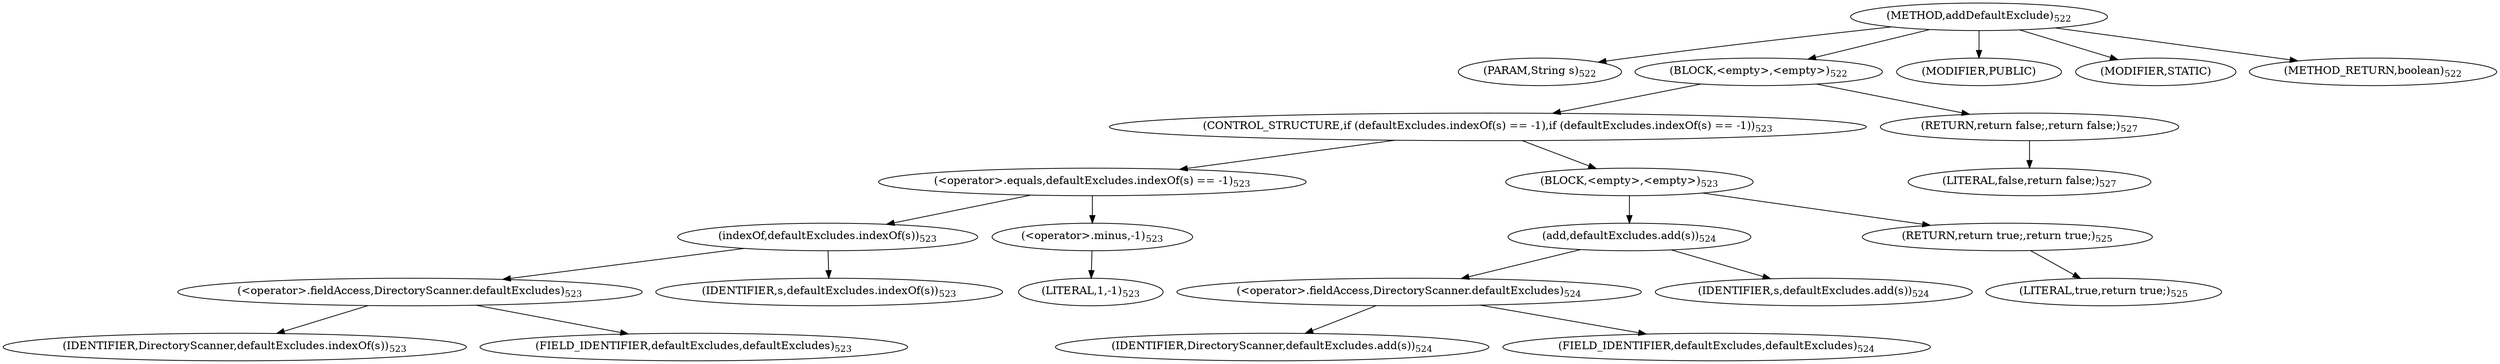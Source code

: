 digraph "addDefaultExclude" {  
"471" [label = <(METHOD,addDefaultExclude)<SUB>522</SUB>> ]
"472" [label = <(PARAM,String s)<SUB>522</SUB>> ]
"473" [label = <(BLOCK,&lt;empty&gt;,&lt;empty&gt;)<SUB>522</SUB>> ]
"474" [label = <(CONTROL_STRUCTURE,if (defaultExcludes.indexOf(s) == -1),if (defaultExcludes.indexOf(s) == -1))<SUB>523</SUB>> ]
"475" [label = <(&lt;operator&gt;.equals,defaultExcludes.indexOf(s) == -1)<SUB>523</SUB>> ]
"476" [label = <(indexOf,defaultExcludes.indexOf(s))<SUB>523</SUB>> ]
"477" [label = <(&lt;operator&gt;.fieldAccess,DirectoryScanner.defaultExcludes)<SUB>523</SUB>> ]
"478" [label = <(IDENTIFIER,DirectoryScanner,defaultExcludes.indexOf(s))<SUB>523</SUB>> ]
"479" [label = <(FIELD_IDENTIFIER,defaultExcludes,defaultExcludes)<SUB>523</SUB>> ]
"480" [label = <(IDENTIFIER,s,defaultExcludes.indexOf(s))<SUB>523</SUB>> ]
"481" [label = <(&lt;operator&gt;.minus,-1)<SUB>523</SUB>> ]
"482" [label = <(LITERAL,1,-1)<SUB>523</SUB>> ]
"483" [label = <(BLOCK,&lt;empty&gt;,&lt;empty&gt;)<SUB>523</SUB>> ]
"484" [label = <(add,defaultExcludes.add(s))<SUB>524</SUB>> ]
"485" [label = <(&lt;operator&gt;.fieldAccess,DirectoryScanner.defaultExcludes)<SUB>524</SUB>> ]
"486" [label = <(IDENTIFIER,DirectoryScanner,defaultExcludes.add(s))<SUB>524</SUB>> ]
"487" [label = <(FIELD_IDENTIFIER,defaultExcludes,defaultExcludes)<SUB>524</SUB>> ]
"488" [label = <(IDENTIFIER,s,defaultExcludes.add(s))<SUB>524</SUB>> ]
"489" [label = <(RETURN,return true;,return true;)<SUB>525</SUB>> ]
"490" [label = <(LITERAL,true,return true;)<SUB>525</SUB>> ]
"491" [label = <(RETURN,return false;,return false;)<SUB>527</SUB>> ]
"492" [label = <(LITERAL,false,return false;)<SUB>527</SUB>> ]
"493" [label = <(MODIFIER,PUBLIC)> ]
"494" [label = <(MODIFIER,STATIC)> ]
"495" [label = <(METHOD_RETURN,boolean)<SUB>522</SUB>> ]
  "471" -> "472" 
  "471" -> "473" 
  "471" -> "493" 
  "471" -> "494" 
  "471" -> "495" 
  "473" -> "474" 
  "473" -> "491" 
  "474" -> "475" 
  "474" -> "483" 
  "475" -> "476" 
  "475" -> "481" 
  "476" -> "477" 
  "476" -> "480" 
  "477" -> "478" 
  "477" -> "479" 
  "481" -> "482" 
  "483" -> "484" 
  "483" -> "489" 
  "484" -> "485" 
  "484" -> "488" 
  "485" -> "486" 
  "485" -> "487" 
  "489" -> "490" 
  "491" -> "492" 
}
